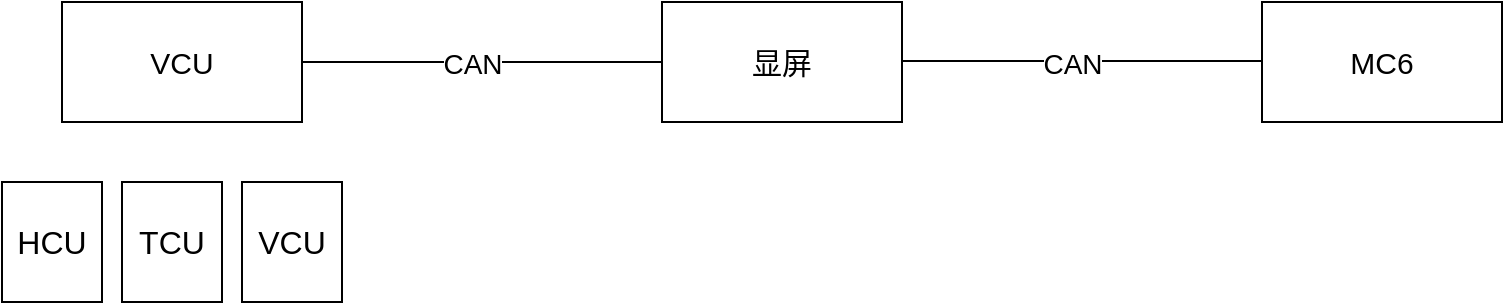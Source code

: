 <mxfile version="28.2.7">
  <diagram name="第 1 页" id="JH25icIa2h7-tsWDrVGM">
    <mxGraphModel dx="1213" dy="730" grid="1" gridSize="10" guides="1" tooltips="1" connect="1" arrows="1" fold="1" page="1" pageScale="1" pageWidth="3300" pageHeight="4681" math="0" shadow="0">
      <root>
        <mxCell id="0" />
        <mxCell id="1" parent="0" />
        <mxCell id="Z0nP8aCic9tiTnVXhcMt-1" value="&lt;font style=&quot;font-size: 15px;&quot;&gt;VCU&lt;/font&gt;" style="rounded=0;whiteSpace=wrap;html=1;" vertex="1" parent="1">
          <mxGeometry x="140" y="360" width="120" height="60" as="geometry" />
        </mxCell>
        <mxCell id="Z0nP8aCic9tiTnVXhcMt-2" value="&lt;font style=&quot;font-size: 16px;&quot;&gt;HCU&lt;/font&gt;" style="rounded=0;whiteSpace=wrap;html=1;" vertex="1" parent="1">
          <mxGeometry x="110" y="450" width="50" height="60" as="geometry" />
        </mxCell>
        <mxCell id="Z0nP8aCic9tiTnVXhcMt-3" value="&lt;font style=&quot;font-size: 16px;&quot;&gt;TCU&lt;/font&gt;" style="rounded=0;whiteSpace=wrap;html=1;" vertex="1" parent="1">
          <mxGeometry x="170" y="450" width="50" height="60" as="geometry" />
        </mxCell>
        <mxCell id="Z0nP8aCic9tiTnVXhcMt-4" value="&lt;font style=&quot;font-size: 16px;&quot;&gt;VCU&lt;/font&gt;" style="rounded=0;whiteSpace=wrap;html=1;" vertex="1" parent="1">
          <mxGeometry x="230" y="450" width="50" height="60" as="geometry" />
        </mxCell>
        <mxCell id="Z0nP8aCic9tiTnVXhcMt-5" value="&lt;font style=&quot;font-size: 15px;&quot;&gt;显屏&lt;/font&gt;" style="rounded=0;whiteSpace=wrap;html=1;" vertex="1" parent="1">
          <mxGeometry x="440" y="360" width="120" height="60" as="geometry" />
        </mxCell>
        <mxCell id="Z0nP8aCic9tiTnVXhcMt-6" value="&lt;font style=&quot;font-size: 15px;&quot;&gt;MC6&lt;/font&gt;" style="rounded=0;whiteSpace=wrap;html=1;" vertex="1" parent="1">
          <mxGeometry x="740" y="360" width="120" height="60" as="geometry" />
        </mxCell>
        <mxCell id="Z0nP8aCic9tiTnVXhcMt-7" value="" style="endArrow=none;html=1;rounded=0;entryX=0;entryY=0.5;entryDx=0;entryDy=0;" edge="1" parent="1" target="Z0nP8aCic9tiTnVXhcMt-5">
          <mxGeometry width="50" height="50" relative="1" as="geometry">
            <mxPoint x="260" y="390" as="sourcePoint" />
            <mxPoint x="310" y="340" as="targetPoint" />
          </mxGeometry>
        </mxCell>
        <mxCell id="Z0nP8aCic9tiTnVXhcMt-8" value="CAN" style="edgeLabel;html=1;align=center;verticalAlign=middle;resizable=0;points=[];fontSize=14;" vertex="1" connectable="0" parent="Z0nP8aCic9tiTnVXhcMt-7">
          <mxGeometry x="-0.063" y="-1" relative="1" as="geometry">
            <mxPoint as="offset" />
          </mxGeometry>
        </mxCell>
        <mxCell id="Z0nP8aCic9tiTnVXhcMt-9" value="" style="endArrow=none;html=1;rounded=0;entryX=0;entryY=0.5;entryDx=0;entryDy=0;" edge="1" parent="1">
          <mxGeometry width="50" height="50" relative="1" as="geometry">
            <mxPoint x="560" y="389.5" as="sourcePoint" />
            <mxPoint x="740" y="389.5" as="targetPoint" />
          </mxGeometry>
        </mxCell>
        <mxCell id="Z0nP8aCic9tiTnVXhcMt-10" value="CAN" style="edgeLabel;html=1;align=center;verticalAlign=middle;resizable=0;points=[];fontSize=14;" vertex="1" connectable="0" parent="Z0nP8aCic9tiTnVXhcMt-9">
          <mxGeometry x="-0.063" y="-1" relative="1" as="geometry">
            <mxPoint as="offset" />
          </mxGeometry>
        </mxCell>
      </root>
    </mxGraphModel>
  </diagram>
</mxfile>
